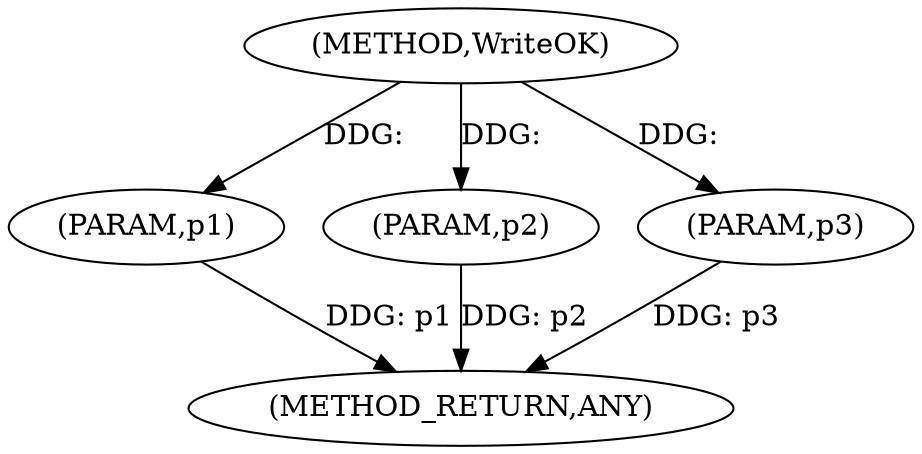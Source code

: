 digraph "WriteOK" {  
"100014" [label = <(METHOD,WriteOK)> ]
"100018" [label = <(METHOD_RETURN,ANY)> ]
"100015" [label = <(PARAM,p1)> ]
"100016" [label = <(PARAM,p2)> ]
"100017" [label = <(PARAM,p3)> ]
  "100015" -> "100018"  [ label = "DDG: p1"] 
  "100016" -> "100018"  [ label = "DDG: p2"] 
  "100017" -> "100018"  [ label = "DDG: p3"] 
  "100014" -> "100015"  [ label = "DDG: "] 
  "100014" -> "100016"  [ label = "DDG: "] 
  "100014" -> "100017"  [ label = "DDG: "] 
}
